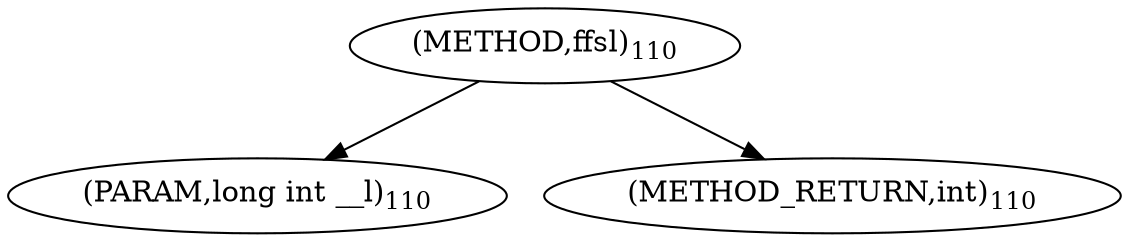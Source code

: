 digraph "ffsl" {  
"98956" [label = <(METHOD,ffsl)<SUB>110</SUB>> ]
"98957" [label = <(PARAM,long int __l)<SUB>110</SUB>> ]
"98958" [label = <(METHOD_RETURN,int)<SUB>110</SUB>> ]
  "98956" -> "98957" 
  "98956" -> "98958" 
}
